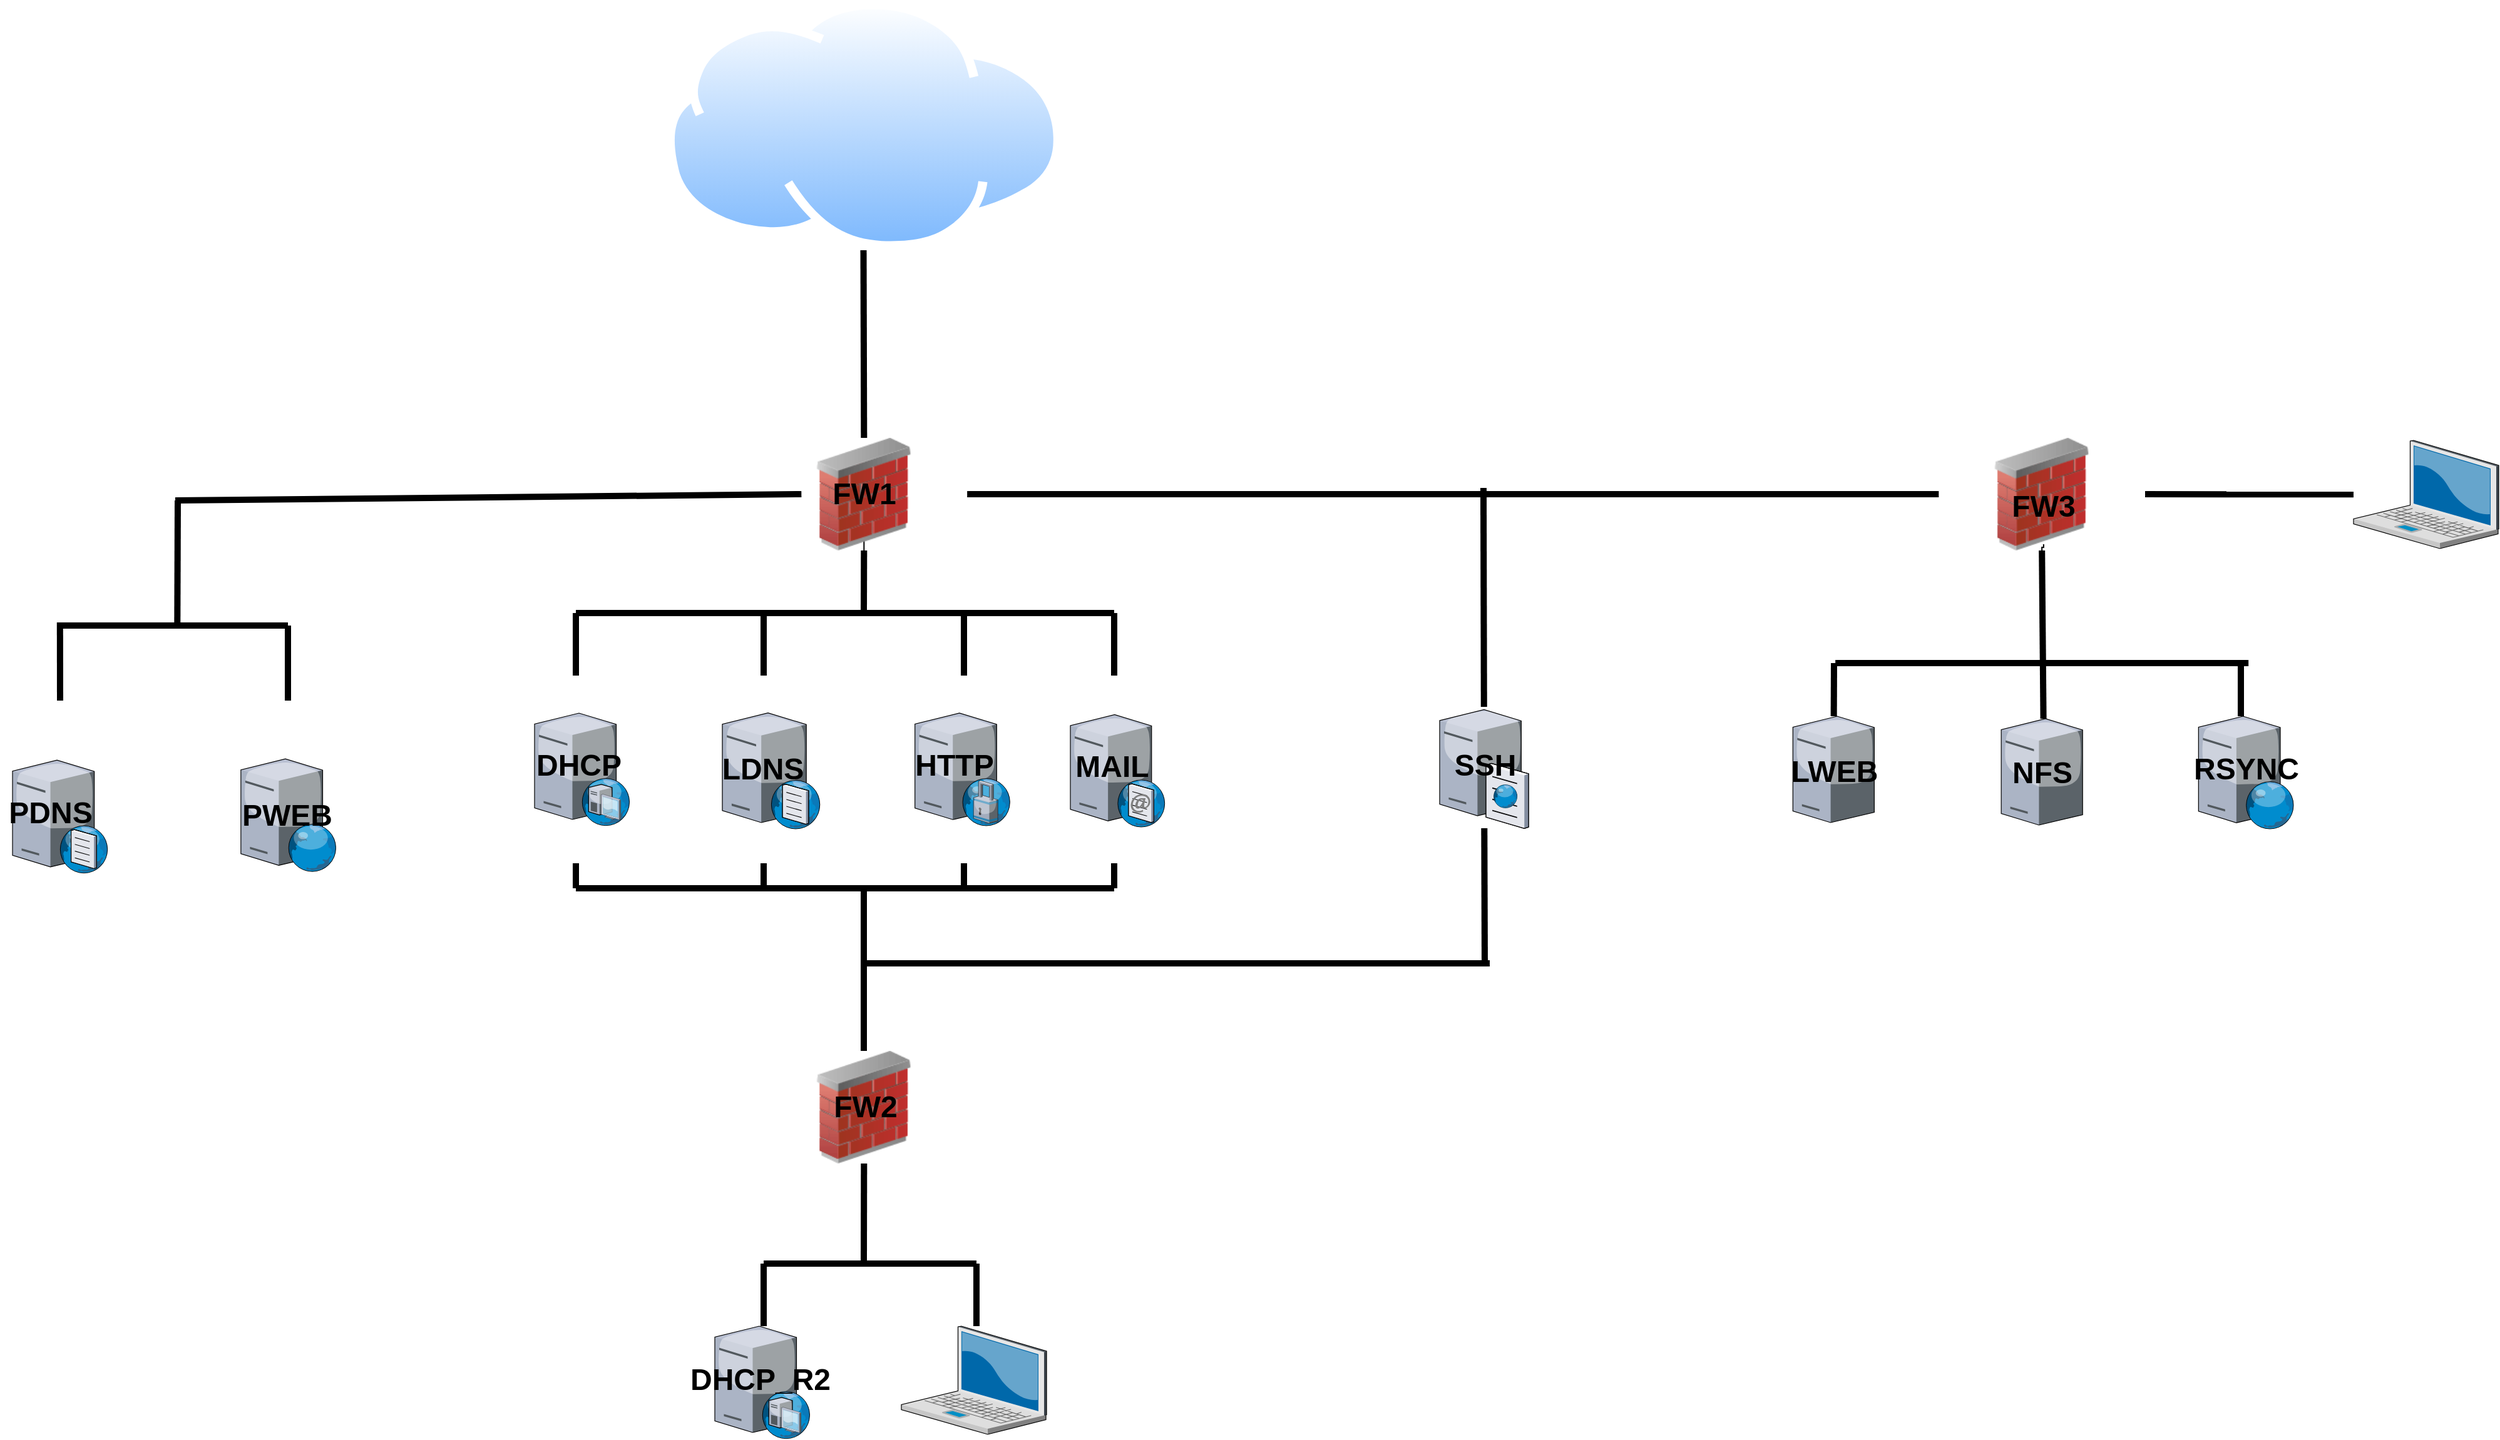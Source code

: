 <mxfile version="20.5.1" type="github">
  <diagram id="6a731a19-8d31-9384-78a2-239565b7b9f0" name="Page-1">
    <mxGraphModel dx="3198" dy="2167" grid="1" gridSize="10" guides="1" tooltips="1" connect="1" arrows="1" fold="1" page="1" pageScale="1" pageWidth="1169" pageHeight="1654" background="#FFFFFF" math="0" shadow="0">
      <root>
        <mxCell id="0" />
        <mxCell id="1" parent="0" />
        <mxCell id="1jXCcoFpXVr-cj9uIh6z-17" style="edgeStyle=elbowEdgeStyle;rounded=0;orthogonalLoop=1;jettySize=auto;elbow=vertical;html=1;exitX=0.5;exitY=1;exitDx=0;exitDy=0;endArrow=none;endFill=0;" parent="1" source="1YaqFMHaYyieEzxT80kR-2257" edge="1">
          <mxGeometry relative="1" as="geometry">
            <mxPoint x="-1409.84" y="-1225" as="targetPoint" />
          </mxGeometry>
        </mxCell>
        <mxCell id="1jXCcoFpXVr-cj9uIh6z-40" style="edgeStyle=none;rounded=0;orthogonalLoop=1;jettySize=auto;html=1;exitX=0.5;exitY=1;exitDx=0;exitDy=0;strokeColor=default;endArrow=none;endFill=0;strokeWidth=5;" parent="1" source="1YaqFMHaYyieEzxT80kR-2257" edge="1">
          <mxGeometry relative="1" as="geometry">
            <mxPoint x="-1410" y="-1160" as="targetPoint" />
          </mxGeometry>
        </mxCell>
        <mxCell id="1YaqFMHaYyieEzxT80kR-2257" value="" style="image;html=1;image=img/lib/clip_art/networking/Firewall_02_128x128.png" parent="1" vertex="1">
          <mxGeometry x="-1492.26" y="-1300" width="164.84" height="90" as="geometry" />
        </mxCell>
        <mxCell id="1YaqFMHaYyieEzxT80kR-2258" value="" style="aspect=fixed;perimeter=ellipsePerimeter;html=1;align=center;shadow=0;dashed=0;spacingTop=3;image;image=img/lib/active_directory/internet_cloud.svg;" parent="1" vertex="1">
          <mxGeometry x="-1568.57" y="-1650" width="317.46" height="200" as="geometry" />
        </mxCell>
        <mxCell id="1YaqFMHaYyieEzxT80kR-2264" style="rounded=1;orthogonalLoop=1;jettySize=auto;html=1;exitX=0.5;exitY=0;exitDx=0;exitDy=0;strokeColor=#000000;endArrow=none;endFill=0;strokeWidth=5;" parent="1" source="1YaqFMHaYyieEzxT80kR-2257" target="1YaqFMHaYyieEzxT80kR-2258" edge="1">
          <mxGeometry relative="1" as="geometry" />
        </mxCell>
        <mxCell id="1YaqFMHaYyieEzxT80kR-2265" value="FW1" style="text;strokeColor=none;fillColor=none;html=1;fontSize=24;fontStyle=1;verticalAlign=middle;align=center;" parent="1" vertex="1">
          <mxGeometry x="-1459.84" y="-1275" width="100" height="40" as="geometry" />
        </mxCell>
        <mxCell id="1YaqFMHaYyieEzxT80kR-2283" value="" style="verticalLabelPosition=bottom;sketch=0;aspect=fixed;html=1;verticalAlign=top;strokeColor=none;align=center;outlineConnect=0;shape=mxgraph.citrix.dhcp_server;" parent="1" vertex="1">
          <mxGeometry x="-1673" y="-1080" width="76" height="90" as="geometry" />
        </mxCell>
        <mxCell id="1YaqFMHaYyieEzxT80kR-2284" value="" style="verticalLabelPosition=bottom;sketch=0;aspect=fixed;html=1;verticalAlign=top;strokeColor=none;align=center;outlineConnect=0;shape=mxgraph.citrix.dns_server;" parent="1" vertex="1">
          <mxGeometry x="-1523" y="-1082.5" width="78.57" height="95" as="geometry" />
        </mxCell>
        <mxCell id="1YaqFMHaYyieEzxT80kR-2285" value="DHCP" style="text;strokeColor=none;fillColor=none;html=1;fontSize=24;fontStyle=1;verticalAlign=middle;align=center;" parent="1" vertex="1">
          <mxGeometry x="-1673" y="-1048.43" width="70" height="20" as="geometry" />
        </mxCell>
        <mxCell id="1YaqFMHaYyieEzxT80kR-2286" value="LDNS" style="text;strokeColor=none;fillColor=none;html=1;fontSize=24;fontStyle=1;verticalAlign=middle;align=center;" parent="1" vertex="1">
          <mxGeometry x="-1523" y="-1045.94" width="63.84" height="21.87" as="geometry" />
        </mxCell>
        <mxCell id="1YaqFMHaYyieEzxT80kR-2288" value="" style="verticalLabelPosition=bottom;sketch=0;aspect=fixed;html=1;verticalAlign=top;strokeColor=none;align=center;outlineConnect=0;shape=mxgraph.citrix.proxy_server;" parent="1" vertex="1">
          <mxGeometry x="-1369.16" y="-1080.01" width="76.5" height="90" as="geometry" />
        </mxCell>
        <mxCell id="1jXCcoFpXVr-cj9uIh6z-9" value="HTTP" style="text;strokeColor=none;fillColor=none;html=1;fontSize=24;fontStyle=1;verticalAlign=middle;align=center;" parent="1" vertex="1">
          <mxGeometry x="-1369.16" y="-1044.68" width="62.09" height="12.5" as="geometry" />
        </mxCell>
        <mxCell id="1jXCcoFpXVr-cj9uIh6z-41" value="" style="endArrow=none;html=1;rounded=0;strokeColor=default;strokeWidth=5;" parent="1" edge="1">
          <mxGeometry width="50" height="50" relative="1" as="geometry">
            <mxPoint x="-1640" y="-1160" as="sourcePoint" />
            <mxPoint x="-1210" y="-1160" as="targetPoint" />
          </mxGeometry>
        </mxCell>
        <mxCell id="1jXCcoFpXVr-cj9uIh6z-43" value="" style="endArrow=none;html=1;rounded=0;strokeColor=default;strokeWidth=5;" parent="1" edge="1">
          <mxGeometry width="50" height="50" relative="1" as="geometry">
            <mxPoint x="-1640" y="-1110" as="sourcePoint" />
            <mxPoint x="-1640" y="-1160" as="targetPoint" />
          </mxGeometry>
        </mxCell>
        <mxCell id="1jXCcoFpXVr-cj9uIh6z-44" value="" style="endArrow=none;html=1;rounded=0;strokeColor=default;strokeWidth=5;" parent="1" edge="1">
          <mxGeometry width="50" height="50" relative="1" as="geometry">
            <mxPoint x="-1490" y="-1110" as="sourcePoint" />
            <mxPoint x="-1490" y="-1160" as="targetPoint" />
          </mxGeometry>
        </mxCell>
        <mxCell id="1jXCcoFpXVr-cj9uIh6z-45" value="" style="endArrow=none;html=1;rounded=0;strokeColor=default;strokeWidth=5;" parent="1" edge="1">
          <mxGeometry width="50" height="50" relative="1" as="geometry">
            <mxPoint x="-1330" y="-1110" as="sourcePoint" />
            <mxPoint x="-1330" y="-1160" as="targetPoint" />
          </mxGeometry>
        </mxCell>
        <mxCell id="1jXCcoFpXVr-cj9uIh6z-47" value="" style="endArrow=none;html=1;rounded=0;strokeColor=default;strokeWidth=5;" parent="1" edge="1">
          <mxGeometry width="50" height="50" relative="1" as="geometry">
            <mxPoint x="-1210" y="-1110" as="sourcePoint" />
            <mxPoint x="-1210" y="-1160" as="targetPoint" />
          </mxGeometry>
        </mxCell>
        <mxCell id="1jXCcoFpXVr-cj9uIh6z-48" value="" style="endArrow=none;html=1;rounded=0;strokeColor=default;strokeWidth=5;" parent="1" edge="1">
          <mxGeometry width="50" height="50" relative="1" as="geometry">
            <mxPoint x="-1640" y="-940" as="sourcePoint" />
            <mxPoint x="-1210" y="-940" as="targetPoint" />
          </mxGeometry>
        </mxCell>
        <mxCell id="1jXCcoFpXVr-cj9uIh6z-49" value="" style="endArrow=none;html=1;rounded=0;strokeColor=default;strokeWidth=5;" parent="1" edge="1">
          <mxGeometry width="50" height="50" relative="1" as="geometry">
            <mxPoint x="-1640" y="-960" as="sourcePoint" />
            <mxPoint x="-1640" y="-940" as="targetPoint" />
          </mxGeometry>
        </mxCell>
        <mxCell id="1jXCcoFpXVr-cj9uIh6z-50" value="" style="endArrow=none;html=1;rounded=0;strokeColor=default;strokeWidth=5;" parent="1" edge="1">
          <mxGeometry width="50" height="50" relative="1" as="geometry">
            <mxPoint x="-1490" y="-960" as="sourcePoint" />
            <mxPoint x="-1490" y="-940" as="targetPoint" />
          </mxGeometry>
        </mxCell>
        <mxCell id="1jXCcoFpXVr-cj9uIh6z-51" value="" style="endArrow=none;html=1;rounded=0;strokeColor=default;strokeWidth=5;" parent="1" edge="1">
          <mxGeometry width="50" height="50" relative="1" as="geometry">
            <mxPoint x="-1330" y="-960" as="sourcePoint" />
            <mxPoint x="-1330" y="-940" as="targetPoint" />
          </mxGeometry>
        </mxCell>
        <mxCell id="1jXCcoFpXVr-cj9uIh6z-52" value="" style="endArrow=none;html=1;rounded=0;strokeColor=default;strokeWidth=5;" parent="1" edge="1">
          <mxGeometry width="50" height="50" relative="1" as="geometry">
            <mxPoint x="-1210" y="-960" as="sourcePoint" />
            <mxPoint x="-1210" y="-940" as="targetPoint" />
          </mxGeometry>
        </mxCell>
        <mxCell id="1jXCcoFpXVr-cj9uIh6z-53" style="edgeStyle=elbowEdgeStyle;rounded=0;orthogonalLoop=1;jettySize=auto;elbow=vertical;html=1;exitX=0.5;exitY=1;exitDx=0;exitDy=0;endArrow=none;endFill=0;" parent="1" source="1jXCcoFpXVr-cj9uIh6z-54" edge="1">
          <mxGeometry relative="1" as="geometry">
            <mxPoint x="-467.58" y="-1215" as="targetPoint" />
          </mxGeometry>
        </mxCell>
        <mxCell id="1jXCcoFpXVr-cj9uIh6z-54" value="" style="image;html=1;image=img/lib/clip_art/networking/Firewall_02_128x128.png" parent="1" vertex="1">
          <mxGeometry x="-551.33" y="-1300" width="164.84" height="90" as="geometry" />
        </mxCell>
        <mxCell id="1jXCcoFpXVr-cj9uIh6z-55" value="FW3" style="text;strokeColor=none;fillColor=none;html=1;fontSize=24;fontStyle=1;verticalAlign=middle;align=center;" parent="1" vertex="1">
          <mxGeometry x="-517.58" y="-1265" width="100" height="40" as="geometry" />
        </mxCell>
        <mxCell id="1jXCcoFpXVr-cj9uIh6z-57" value="" style="endArrow=none;html=1;rounded=0;strokeColor=#000000;strokeWidth=5;" parent="1" edge="1">
          <mxGeometry width="50" height="50" relative="1" as="geometry">
            <mxPoint x="-1958.35" y="-1150" as="sourcePoint" />
            <mxPoint x="-1958" y="-1250" as="targetPoint" />
          </mxGeometry>
        </mxCell>
        <mxCell id="1jXCcoFpXVr-cj9uIh6z-58" value="" style="endArrow=none;html=1;rounded=0;strokeColor=#000000;strokeWidth=5;" parent="1" edge="1">
          <mxGeometry width="50" height="50" relative="1" as="geometry">
            <mxPoint x="-2050" y="-1150" as="sourcePoint" />
            <mxPoint x="-1870" y="-1150" as="targetPoint" />
            <Array as="points">
              <mxPoint x="-1957.58" y="-1150" />
            </Array>
          </mxGeometry>
        </mxCell>
        <mxCell id="1jXCcoFpXVr-cj9uIh6z-59" value="" style="verticalLabelPosition=bottom;sketch=0;aspect=fixed;html=1;verticalAlign=top;strokeColor=none;align=center;outlineConnect=0;shape=mxgraph.citrix.smtp_server;" parent="1" vertex="1">
          <mxGeometry x="-1245" y="-1081" width="76" height="92" as="geometry" />
        </mxCell>
        <mxCell id="1jXCcoFpXVr-cj9uIh6z-61" value="" style="verticalLabelPosition=bottom;sketch=0;aspect=fixed;html=1;verticalAlign=top;strokeColor=none;align=center;outlineConnect=0;shape=mxgraph.citrix.dns_server;" parent="1" vertex="1">
          <mxGeometry x="-2090" y="-1044.68" width="76.5" height="92.5" as="geometry" />
        </mxCell>
        <mxCell id="1jXCcoFpXVr-cj9uIh6z-62" value="" style="verticalLabelPosition=bottom;sketch=0;aspect=fixed;html=1;verticalAlign=top;strokeColor=none;align=center;outlineConnect=0;shape=mxgraph.citrix.web_server;" parent="1" vertex="1">
          <mxGeometry x="-1907.58" y="-1043.43" width="76.5" height="90" as="geometry" />
        </mxCell>
        <mxCell id="1jXCcoFpXVr-cj9uIh6z-63" value="" style="endArrow=none;html=1;rounded=0;strokeColor=#000000;strokeWidth=5;" parent="1" edge="1">
          <mxGeometry width="50" height="50" relative="1" as="geometry">
            <mxPoint x="-2052" y="-1090" as="sourcePoint" />
            <mxPoint x="-2052.09" y="-1152.5" as="targetPoint" />
          </mxGeometry>
        </mxCell>
        <mxCell id="1jXCcoFpXVr-cj9uIh6z-64" value="" style="endArrow=none;html=1;rounded=0;strokeColor=#000000;strokeWidth=5;" parent="1" edge="1">
          <mxGeometry width="50" height="50" relative="1" as="geometry">
            <mxPoint x="-1870" y="-1090" as="sourcePoint" />
            <mxPoint x="-1870" y="-1150" as="targetPoint" />
          </mxGeometry>
        </mxCell>
        <mxCell id="1jXCcoFpXVr-cj9uIh6z-65" value="MAIL" style="text;strokeColor=none;fillColor=none;html=1;fontSize=24;fontStyle=1;verticalAlign=middle;align=center;" parent="1" vertex="1">
          <mxGeometry x="-1245" y="-1049.07" width="65" height="25" as="geometry" />
        </mxCell>
        <mxCell id="1jXCcoFpXVr-cj9uIh6z-69" value="" style="endArrow=none;html=1;rounded=0;strokeColor=#000000;strokeWidth=5;entryX=0;entryY=0.5;entryDx=0;entryDy=0;" parent="1" target="1YaqFMHaYyieEzxT80kR-2265" edge="1">
          <mxGeometry width="50" height="50" relative="1" as="geometry">
            <mxPoint x="-1960" y="-1250" as="sourcePoint" />
            <mxPoint x="-1550" y="-1280" as="targetPoint" />
          </mxGeometry>
        </mxCell>
        <mxCell id="1jXCcoFpXVr-cj9uIh6z-71" value="" style="endArrow=none;html=1;rounded=0;strokeColor=#000000;strokeWidth=5;exitX=1;exitY=0.5;exitDx=0;exitDy=0;" parent="1" source="1YaqFMHaYyieEzxT80kR-2257" target="1jXCcoFpXVr-cj9uIh6z-54" edge="1">
          <mxGeometry width="50" height="50" relative="1" as="geometry">
            <mxPoint x="-1270" y="-1230" as="sourcePoint" />
            <mxPoint x="-1220" y="-1280" as="targetPoint" />
          </mxGeometry>
        </mxCell>
        <mxCell id="1jXCcoFpXVr-cj9uIh6z-72" value="" style="verticalLabelPosition=bottom;sketch=0;aspect=fixed;html=1;verticalAlign=top;strokeColor=none;align=center;outlineConnect=0;shape=mxgraph.citrix.web_server;" parent="1" vertex="1">
          <mxGeometry x="-343.83" y="-1077.5" width="76.5" height="90" as="geometry" />
        </mxCell>
        <mxCell id="1jXCcoFpXVr-cj9uIh6z-73" value="" style="verticalLabelPosition=bottom;sketch=0;aspect=fixed;html=1;verticalAlign=top;strokeColor=none;align=center;outlineConnect=0;shape=mxgraph.citrix.tower_server;" parent="1" vertex="1">
          <mxGeometry x="-501.41" y="-1075.51" width="65" height="85" as="geometry" />
        </mxCell>
        <mxCell id="1jXCcoFpXVr-cj9uIh6z-75" value="" style="verticalLabelPosition=bottom;sketch=0;aspect=fixed;html=1;verticalAlign=top;strokeColor=none;align=center;outlineConnect=0;shape=mxgraph.citrix.tower_server;" parent="1" vertex="1">
          <mxGeometry x="-667.83" y="-1077.5" width="65" height="85" as="geometry" />
        </mxCell>
        <mxCell id="1jXCcoFpXVr-cj9uIh6z-76" value="" style="endArrow=none;html=1;rounded=0;strokeColor=#000000;strokeWidth=5;" parent="1" source="1jXCcoFpXVr-cj9uIh6z-75" edge="1">
          <mxGeometry width="50" height="50" relative="1" as="geometry">
            <mxPoint x="-630" y="-1110" as="sourcePoint" />
            <mxPoint x="-635" y="-1120" as="targetPoint" />
          </mxGeometry>
        </mxCell>
        <mxCell id="1jXCcoFpXVr-cj9uIh6z-77" value="" style="endArrow=none;html=1;rounded=0;strokeColor=#000000;strokeWidth=5;entryX=0.5;entryY=1;entryDx=0;entryDy=0;" parent="1" target="1jXCcoFpXVr-cj9uIh6z-54" edge="1">
          <mxGeometry width="50" height="50" relative="1" as="geometry">
            <mxPoint x="-467.7" y="-1075.51" as="sourcePoint" />
            <mxPoint x="-470" y="-1200" as="targetPoint" />
          </mxGeometry>
        </mxCell>
        <mxCell id="1jXCcoFpXVr-cj9uIh6z-78" value="" style="endArrow=none;html=1;rounded=0;strokeColor=#000000;strokeWidth=5;" parent="1" edge="1">
          <mxGeometry width="50" height="50" relative="1" as="geometry">
            <mxPoint x="-310.0" y="-1077.5" as="sourcePoint" />
            <mxPoint x="-310" y="-1120" as="targetPoint" />
          </mxGeometry>
        </mxCell>
        <mxCell id="1jXCcoFpXVr-cj9uIh6z-79" value="" style="endArrow=none;html=1;rounded=0;strokeColor=#000000;strokeWidth=5;" parent="1" edge="1">
          <mxGeometry width="50" height="50" relative="1" as="geometry">
            <mxPoint x="-633.91" y="-1120" as="sourcePoint" />
            <mxPoint x="-303.91" y="-1120" as="targetPoint" />
          </mxGeometry>
        </mxCell>
        <mxCell id="1jXCcoFpXVr-cj9uIh6z-81" value="" style="verticalLabelPosition=bottom;sketch=0;aspect=fixed;html=1;verticalAlign=top;strokeColor=none;align=center;outlineConnect=0;shape=mxgraph.citrix.laptop_2;" parent="1" vertex="1">
          <mxGeometry x="-220" y="-1298" width="116" height="86.5" as="geometry" />
        </mxCell>
        <mxCell id="1jXCcoFpXVr-cj9uIh6z-82" value="" style="endArrow=none;html=1;rounded=0;strokeColor=#000000;strokeWidth=5;exitX=1;exitY=0.5;exitDx=0;exitDy=0;" parent="1" source="1jXCcoFpXVr-cj9uIh6z-54" target="1jXCcoFpXVr-cj9uIh6z-81" edge="1">
          <mxGeometry width="50" height="50" relative="1" as="geometry">
            <mxPoint x="-390" y="-1230" as="sourcePoint" />
            <mxPoint x="-340" y="-1280" as="targetPoint" />
          </mxGeometry>
        </mxCell>
        <mxCell id="1jXCcoFpXVr-cj9uIh6z-83" value="" style="endArrow=none;html=1;rounded=0;strokeColor=#000000;strokeWidth=5;" parent="1" source="1jXCcoFpXVr-cj9uIh6z-84" edge="1">
          <mxGeometry width="50" height="50" relative="1" as="geometry">
            <mxPoint x="-915.03" y="-1145" as="sourcePoint" />
            <mxPoint x="-915" y="-1260" as="targetPoint" />
          </mxGeometry>
        </mxCell>
        <mxCell id="1jXCcoFpXVr-cj9uIh6z-84" value="" style="verticalLabelPosition=bottom;sketch=0;aspect=fixed;html=1;verticalAlign=top;strokeColor=none;align=center;outlineConnect=0;shape=mxgraph.citrix.ftp_server;" parent="1" vertex="1">
          <mxGeometry x="-950" y="-1085" width="71" height="97" as="geometry" />
        </mxCell>
        <mxCell id="1jXCcoFpXVr-cj9uIh6z-85" value="SSH" style="text;strokeColor=none;fillColor=none;html=1;fontSize=24;fontStyle=1;verticalAlign=middle;align=center;" parent="1" vertex="1">
          <mxGeometry x="-964" y="-1058" width="100" height="40" as="geometry" />
        </mxCell>
        <mxCell id="1jXCcoFpXVr-cj9uIh6z-86" value="" style="endArrow=none;html=1;rounded=0;strokeColor=#000000;strokeWidth=5;" parent="1" target="1jXCcoFpXVr-cj9uIh6z-84" edge="1">
          <mxGeometry width="50" height="50" relative="1" as="geometry">
            <mxPoint x="-914" y="-880" as="sourcePoint" />
            <mxPoint x="-890" y="-940" as="targetPoint" />
          </mxGeometry>
        </mxCell>
        <mxCell id="1jXCcoFpXVr-cj9uIh6z-87" value="PWEB" style="text;strokeColor=none;fillColor=none;html=1;fontSize=24;fontStyle=1;verticalAlign=middle;align=center;" parent="1" vertex="1">
          <mxGeometry x="-1910.08" y="-1008.43" width="79" height="20" as="geometry" />
        </mxCell>
        <mxCell id="1jXCcoFpXVr-cj9uIh6z-88" value="PDNS" style="text;strokeColor=none;fillColor=none;html=1;fontSize=24;fontStyle=1;verticalAlign=middle;align=center;" parent="1" vertex="1">
          <mxGeometry x="-2100" y="-1012.43" width="80" height="24" as="geometry" />
        </mxCell>
        <mxCell id="1jXCcoFpXVr-cj9uIh6z-90" value="" style="image;html=1;image=img/lib/clip_art/networking/Firewall_02_128x128.png" parent="1" vertex="1">
          <mxGeometry x="-1492.26" y="-810" width="164.84" height="90" as="geometry" />
        </mxCell>
        <mxCell id="1jXCcoFpXVr-cj9uIh6z-91" value="FW2" style="text;strokeColor=none;fillColor=none;html=1;fontSize=24;fontStyle=1;verticalAlign=middle;align=center;" parent="1" vertex="1">
          <mxGeometry x="-1459.16" y="-785" width="100" height="40" as="geometry" />
        </mxCell>
        <mxCell id="1jXCcoFpXVr-cj9uIh6z-92" value="" style="endArrow=none;html=1;rounded=0;strokeColor=#000000;strokeWidth=5;" parent="1" edge="1">
          <mxGeometry width="50" height="50" relative="1" as="geometry">
            <mxPoint x="-1410" y="-810" as="sourcePoint" />
            <mxPoint x="-1410" y="-940" as="targetPoint" />
          </mxGeometry>
        </mxCell>
        <mxCell id="1jXCcoFpXVr-cj9uIh6z-93" value="" style="endArrow=none;html=1;rounded=0;strokeColor=#000000;strokeWidth=5;entryX=0.5;entryY=1;entryDx=0;entryDy=0;" parent="1" target="1jXCcoFpXVr-cj9uIh6z-90" edge="1">
          <mxGeometry width="50" height="50" relative="1" as="geometry">
            <mxPoint x="-1410" y="-640" as="sourcePoint" />
            <mxPoint x="-1390" y="-720" as="targetPoint" />
          </mxGeometry>
        </mxCell>
        <mxCell id="1jXCcoFpXVr-cj9uIh6z-94" value="" style="endArrow=none;html=1;rounded=0;strokeColor=#000000;strokeWidth=5;" parent="1" edge="1">
          <mxGeometry width="50" height="50" relative="1" as="geometry">
            <mxPoint x="-1490" y="-640" as="sourcePoint" />
            <mxPoint x="-1320" y="-640" as="targetPoint" />
          </mxGeometry>
        </mxCell>
        <mxCell id="1jXCcoFpXVr-cj9uIh6z-95" value="" style="endArrow=none;html=1;rounded=0;strokeColor=#000000;strokeWidth=5;" parent="1" edge="1">
          <mxGeometry width="50" height="50" relative="1" as="geometry">
            <mxPoint x="-1490" y="-590" as="sourcePoint" />
            <mxPoint x="-1490" y="-640" as="targetPoint" />
          </mxGeometry>
        </mxCell>
        <mxCell id="1jXCcoFpXVr-cj9uIh6z-96" value="" style="endArrow=none;html=1;rounded=0;strokeColor=#000000;strokeWidth=5;" parent="1" edge="1">
          <mxGeometry width="50" height="50" relative="1" as="geometry">
            <mxPoint x="-1320" y="-590" as="sourcePoint" />
            <mxPoint x="-1320" y="-640" as="targetPoint" />
          </mxGeometry>
        </mxCell>
        <mxCell id="1jXCcoFpXVr-cj9uIh6z-97" value="" style="verticalLabelPosition=bottom;sketch=0;aspect=fixed;html=1;verticalAlign=top;strokeColor=none;align=center;outlineConnect=0;shape=mxgraph.citrix.dhcp_server;" parent="1" vertex="1">
          <mxGeometry x="-1529" y="-590" width="76" height="90" as="geometry" />
        </mxCell>
        <mxCell id="1jXCcoFpXVr-cj9uIh6z-98" value="" style="verticalLabelPosition=bottom;sketch=0;aspect=fixed;html=1;verticalAlign=top;strokeColor=none;align=center;outlineConnect=0;shape=mxgraph.citrix.laptop_2;" parent="1" vertex="1">
          <mxGeometry x="-1380" y="-590" width="116" height="86.5" as="geometry" />
        </mxCell>
        <mxCell id="1jXCcoFpXVr-cj9uIh6z-99" value="" style="endArrow=none;html=1;rounded=0;strokeColor=#000000;strokeWidth=5;" parent="1" edge="1">
          <mxGeometry width="50" height="50" relative="1" as="geometry">
            <mxPoint x="-1410" y="-880" as="sourcePoint" />
            <mxPoint x="-910" y="-880" as="targetPoint" />
          </mxGeometry>
        </mxCell>
        <mxCell id="1jXCcoFpXVr-cj9uIh6z-100" value="NFS" style="text;strokeColor=none;fillColor=none;html=1;fontSize=24;fontStyle=1;verticalAlign=middle;align=center;" parent="1" vertex="1">
          <mxGeometry x="-518.91" y="-1052.5" width="100" height="40" as="geometry" />
        </mxCell>
        <mxCell id="1jXCcoFpXVr-cj9uIh6z-101" value="RSYNC" style="text;strokeColor=none;fillColor=none;html=1;fontSize=24;fontStyle=1;verticalAlign=middle;align=center;" parent="1" vertex="1">
          <mxGeometry x="-356" y="-1055" width="100" height="40" as="geometry" />
        </mxCell>
        <mxCell id="1jXCcoFpXVr-cj9uIh6z-102" value="LWEB" style="text;strokeColor=none;fillColor=none;html=1;fontSize=24;fontStyle=1;verticalAlign=middle;align=center;" parent="1" vertex="1">
          <mxGeometry x="-685.33" y="-1053.01" width="100" height="40" as="geometry" />
        </mxCell>
        <mxCell id="1jXCcoFpXVr-cj9uIh6z-103" value="DHCP_R2" style="text;strokeColor=none;fillColor=none;html=1;fontSize=24;fontStyle=1;verticalAlign=middle;align=center;" parent="1" vertex="1">
          <mxGeometry x="-1534" y="-564.25" width="81" height="35" as="geometry" />
        </mxCell>
      </root>
    </mxGraphModel>
  </diagram>
</mxfile>
